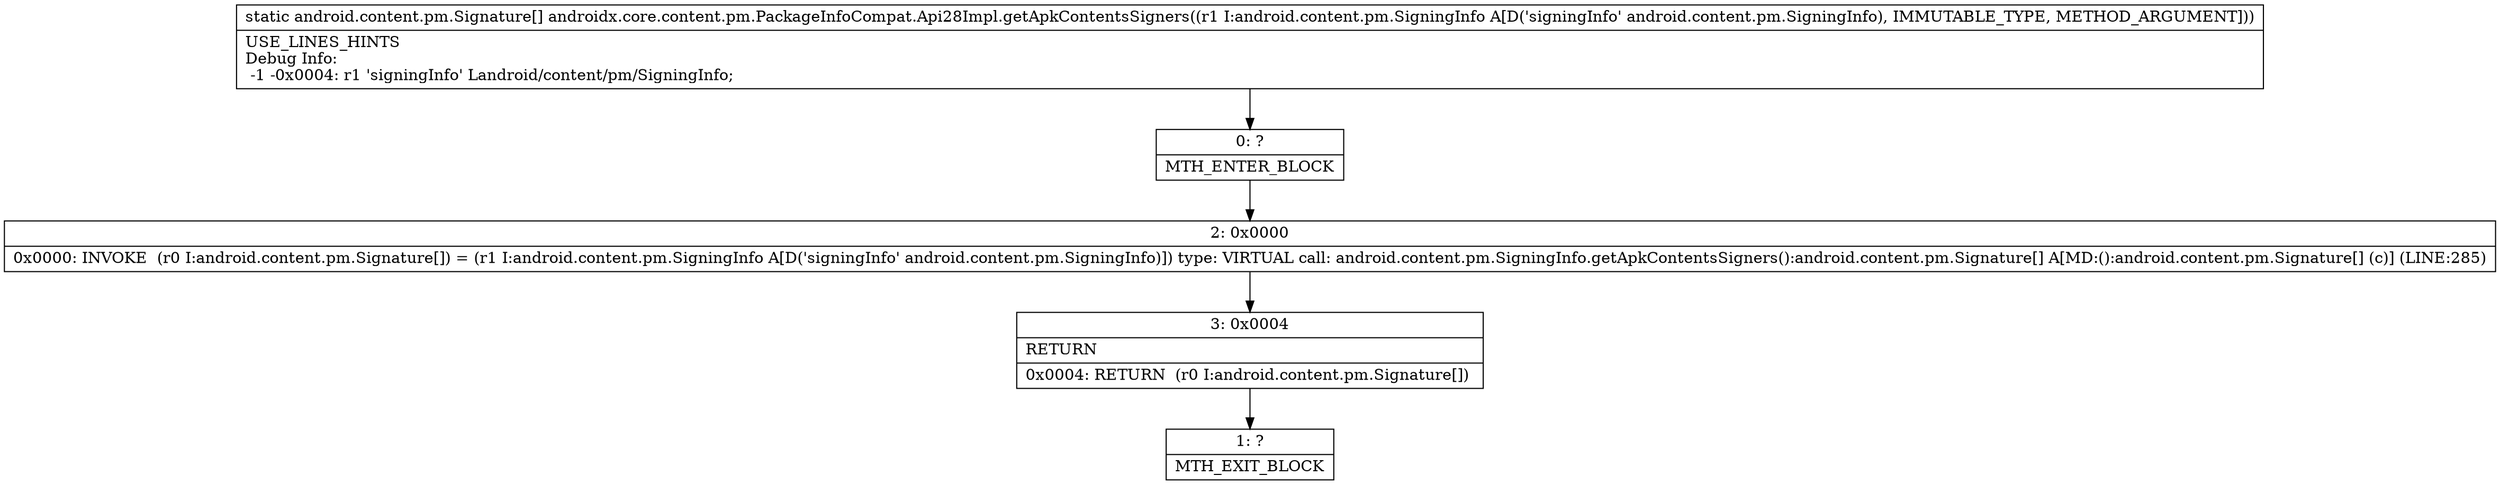 digraph "CFG forandroidx.core.content.pm.PackageInfoCompat.Api28Impl.getApkContentsSigners(Landroid\/content\/pm\/SigningInfo;)[Landroid\/content\/pm\/Signature;" {
Node_0 [shape=record,label="{0\:\ ?|MTH_ENTER_BLOCK\l}"];
Node_2 [shape=record,label="{2\:\ 0x0000|0x0000: INVOKE  (r0 I:android.content.pm.Signature[]) = (r1 I:android.content.pm.SigningInfo A[D('signingInfo' android.content.pm.SigningInfo)]) type: VIRTUAL call: android.content.pm.SigningInfo.getApkContentsSigners():android.content.pm.Signature[] A[MD:():android.content.pm.Signature[] (c)] (LINE:285)\l}"];
Node_3 [shape=record,label="{3\:\ 0x0004|RETURN\l|0x0004: RETURN  (r0 I:android.content.pm.Signature[]) \l}"];
Node_1 [shape=record,label="{1\:\ ?|MTH_EXIT_BLOCK\l}"];
MethodNode[shape=record,label="{static android.content.pm.Signature[] androidx.core.content.pm.PackageInfoCompat.Api28Impl.getApkContentsSigners((r1 I:android.content.pm.SigningInfo A[D('signingInfo' android.content.pm.SigningInfo), IMMUTABLE_TYPE, METHOD_ARGUMENT]))  | USE_LINES_HINTS\lDebug Info:\l  \-1 \-0x0004: r1 'signingInfo' Landroid\/content\/pm\/SigningInfo;\l}"];
MethodNode -> Node_0;Node_0 -> Node_2;
Node_2 -> Node_3;
Node_3 -> Node_1;
}


